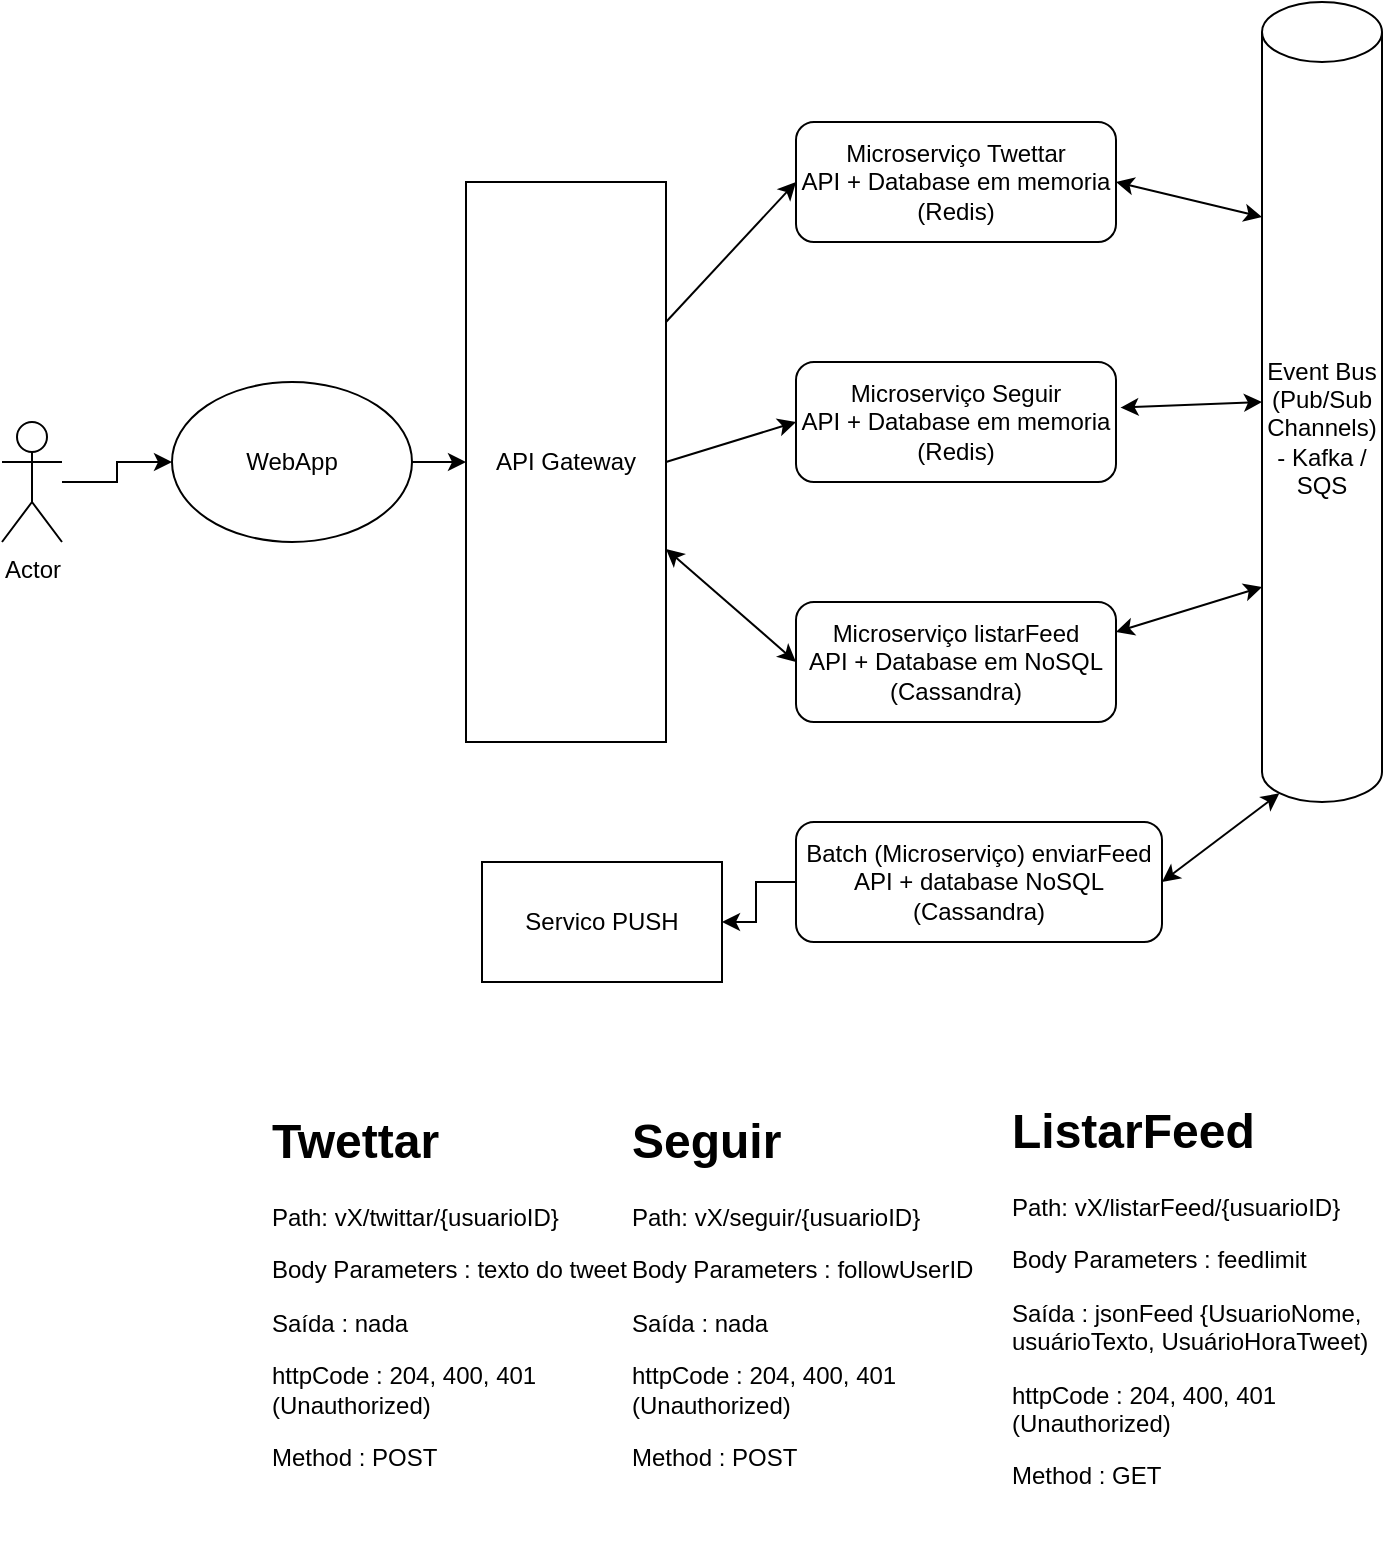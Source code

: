 <mxfile version="20.8.10" type="device"><diagram id="C5RBs43oDa-KdzZeNtuy" name="Page-1"><mxGraphModel dx="1494" dy="772" grid="1" gridSize="10" guides="1" tooltips="1" connect="1" arrows="1" fold="1" page="1" pageScale="1" pageWidth="827" pageHeight="1169" math="0" shadow="0"><root><mxCell id="WIyWlLk6GJQsqaUBKTNV-0"/><mxCell id="WIyWlLk6GJQsqaUBKTNV-1" parent="WIyWlLk6GJQsqaUBKTNV-0"/><mxCell id="0QAVk_Ysv54ar03oovOK-6" style="edgeStyle=orthogonalEdgeStyle;rounded=0;orthogonalLoop=1;jettySize=auto;html=1;entryX=0;entryY=0.5;entryDx=0;entryDy=0;" edge="1" parent="WIyWlLk6GJQsqaUBKTNV-1" source="0QAVk_Ysv54ar03oovOK-3" target="0QAVk_Ysv54ar03oovOK-5"><mxGeometry relative="1" as="geometry"/></mxCell><mxCell id="0QAVk_Ysv54ar03oovOK-3" value="Actor" style="shape=umlActor;verticalLabelPosition=bottom;verticalAlign=top;html=1;outlineConnect=0;" vertex="1" parent="WIyWlLk6GJQsqaUBKTNV-1"><mxGeometry x="10" y="250" width="30" height="60" as="geometry"/></mxCell><mxCell id="0QAVk_Ysv54ar03oovOK-4" value="API Gateway" style="rounded=0;whiteSpace=wrap;html=1;" vertex="1" parent="WIyWlLk6GJQsqaUBKTNV-1"><mxGeometry x="242" y="130" width="100" height="280" as="geometry"/></mxCell><mxCell id="0QAVk_Ysv54ar03oovOK-7" style="edgeStyle=orthogonalEdgeStyle;rounded=0;orthogonalLoop=1;jettySize=auto;html=1;" edge="1" parent="WIyWlLk6GJQsqaUBKTNV-1" source="0QAVk_Ysv54ar03oovOK-5" target="0QAVk_Ysv54ar03oovOK-4"><mxGeometry relative="1" as="geometry"/></mxCell><mxCell id="0QAVk_Ysv54ar03oovOK-5" value="WebApp" style="ellipse;whiteSpace=wrap;html=1;" vertex="1" parent="WIyWlLk6GJQsqaUBKTNV-1"><mxGeometry x="95" y="230" width="120" height="80" as="geometry"/></mxCell><mxCell id="0QAVk_Ysv54ar03oovOK-8" value="Microserviço Twettar&lt;br&gt;API + Database em memoria (Redis)" style="rounded=1;whiteSpace=wrap;html=1;" vertex="1" parent="WIyWlLk6GJQsqaUBKTNV-1"><mxGeometry x="407" y="100" width="160" height="60" as="geometry"/></mxCell><mxCell id="0QAVk_Ysv54ar03oovOK-9" value="Microserviço Seguir&lt;br&gt;API + Database em memoria (Redis)" style="rounded=1;whiteSpace=wrap;html=1;" vertex="1" parent="WIyWlLk6GJQsqaUBKTNV-1"><mxGeometry x="407" y="220" width="160" height="60" as="geometry"/></mxCell><mxCell id="0QAVk_Ysv54ar03oovOK-10" value="Microserviço listarFeed&lt;br&gt;API + Database em NoSQL (Cassandra)" style="rounded=1;whiteSpace=wrap;html=1;" vertex="1" parent="WIyWlLk6GJQsqaUBKTNV-1"><mxGeometry x="407" y="340" width="160" height="60" as="geometry"/></mxCell><mxCell id="0QAVk_Ysv54ar03oovOK-12" value="" style="endArrow=classic;html=1;rounded=0;entryX=0;entryY=0.5;entryDx=0;entryDy=0;exitX=1;exitY=0.25;exitDx=0;exitDy=0;" edge="1" parent="WIyWlLk6GJQsqaUBKTNV-1" source="0QAVk_Ysv54ar03oovOK-4" target="0QAVk_Ysv54ar03oovOK-8"><mxGeometry width="50" height="50" relative="1" as="geometry"><mxPoint x="387" y="180" as="sourcePoint"/><mxPoint x="407" y="190" as="targetPoint"/></mxGeometry></mxCell><mxCell id="0QAVk_Ysv54ar03oovOK-13" value="" style="endArrow=classic;html=1;rounded=0;entryX=0;entryY=0.5;entryDx=0;entryDy=0;exitX=1;exitY=0.5;exitDx=0;exitDy=0;" edge="1" parent="WIyWlLk6GJQsqaUBKTNV-1" source="0QAVk_Ysv54ar03oovOK-4" target="0QAVk_Ysv54ar03oovOK-9"><mxGeometry width="50" height="50" relative="1" as="geometry"><mxPoint x="387" y="240" as="sourcePoint"/><mxPoint x="457" y="140" as="targetPoint"/></mxGeometry></mxCell><mxCell id="0QAVk_Ysv54ar03oovOK-16" value="Event Bus (Pub/Sub Channels) - Kafka / SQS" style="shape=cylinder3;whiteSpace=wrap;html=1;boundedLbl=1;backgroundOutline=1;size=15;" vertex="1" parent="WIyWlLk6GJQsqaUBKTNV-1"><mxGeometry x="640" y="40" width="60" height="400" as="geometry"/></mxCell><mxCell id="0QAVk_Ysv54ar03oovOK-17" value="" style="endArrow=classic;startArrow=classic;html=1;rounded=0;entryX=0;entryY=0;entryDx=0;entryDy=107.5;entryPerimeter=0;exitX=1;exitY=0.5;exitDx=0;exitDy=0;" edge="1" parent="WIyWlLk6GJQsqaUBKTNV-1" source="0QAVk_Ysv54ar03oovOK-8" target="0QAVk_Ysv54ar03oovOK-16"><mxGeometry width="50" height="50" relative="1" as="geometry"><mxPoint x="390" y="220" as="sourcePoint"/><mxPoint x="440" y="170" as="targetPoint"/></mxGeometry></mxCell><mxCell id="0QAVk_Ysv54ar03oovOK-18" value="" style="endArrow=classic;startArrow=classic;html=1;rounded=0;entryX=0;entryY=0.5;entryDx=0;entryDy=0;entryPerimeter=0;exitX=1.014;exitY=0.38;exitDx=0;exitDy=0;exitPerimeter=0;" edge="1" parent="WIyWlLk6GJQsqaUBKTNV-1" source="0QAVk_Ysv54ar03oovOK-9" target="0QAVk_Ysv54ar03oovOK-16"><mxGeometry width="50" height="50" relative="1" as="geometry"><mxPoint x="577" y="140" as="sourcePoint"/><mxPoint x="650" y="157.5" as="targetPoint"/></mxGeometry></mxCell><mxCell id="0QAVk_Ysv54ar03oovOK-19" value="" style="endArrow=classic;startArrow=classic;html=1;rounded=0;entryX=0;entryY=0;entryDx=0;entryDy=292.5;entryPerimeter=0;exitX=1;exitY=0.25;exitDx=0;exitDy=0;" edge="1" parent="WIyWlLk6GJQsqaUBKTNV-1" source="0QAVk_Ysv54ar03oovOK-10" target="0QAVk_Ysv54ar03oovOK-16"><mxGeometry width="50" height="50" relative="1" as="geometry"><mxPoint x="587" y="150" as="sourcePoint"/><mxPoint x="660" y="167.5" as="targetPoint"/></mxGeometry></mxCell><mxCell id="0QAVk_Ysv54ar03oovOK-27" style="edgeStyle=orthogonalEdgeStyle;rounded=0;orthogonalLoop=1;jettySize=auto;html=1;" edge="1" parent="WIyWlLk6GJQsqaUBKTNV-1" source="0QAVk_Ysv54ar03oovOK-20" target="0QAVk_Ysv54ar03oovOK-26"><mxGeometry relative="1" as="geometry"/></mxCell><mxCell id="0QAVk_Ysv54ar03oovOK-20" value="Batch (Microserviço) enviarFeed&lt;br&gt;API + database NoSQL&lt;br&gt;(Cassandra)" style="rounded=1;whiteSpace=wrap;html=1;" vertex="1" parent="WIyWlLk6GJQsqaUBKTNV-1"><mxGeometry x="407" y="450" width="183" height="60" as="geometry"/></mxCell><mxCell id="0QAVk_Ysv54ar03oovOK-21" value="" style="endArrow=classic;startArrow=classic;html=1;rounded=0;entryX=0.145;entryY=1;entryDx=0;entryDy=-4.35;entryPerimeter=0;exitX=1;exitY=0.5;exitDx=0;exitDy=0;" edge="1" parent="WIyWlLk6GJQsqaUBKTNV-1" source="0QAVk_Ysv54ar03oovOK-20" target="0QAVk_Ysv54ar03oovOK-16"><mxGeometry width="50" height="50" relative="1" as="geometry"><mxPoint x="567" y="491.25" as="sourcePoint"/><mxPoint x="640" y="468.75" as="targetPoint"/></mxGeometry></mxCell><mxCell id="0QAVk_Ysv54ar03oovOK-24" value="" style="endArrow=classic;startArrow=classic;html=1;rounded=0;entryX=0;entryY=0.5;entryDx=0;entryDy=0;" edge="1" parent="WIyWlLk6GJQsqaUBKTNV-1" source="0QAVk_Ysv54ar03oovOK-4" target="0QAVk_Ysv54ar03oovOK-10"><mxGeometry width="50" height="50" relative="1" as="geometry"><mxPoint x="260" y="540" as="sourcePoint"/><mxPoint x="310" y="490" as="targetPoint"/></mxGeometry></mxCell><mxCell id="0QAVk_Ysv54ar03oovOK-26" value="Servico PUSH" style="rounded=0;whiteSpace=wrap;html=1;" vertex="1" parent="WIyWlLk6GJQsqaUBKTNV-1"><mxGeometry x="250" y="470" width="120" height="60" as="geometry"/></mxCell><mxCell id="0QAVk_Ysv54ar03oovOK-28" value="&lt;h1&gt;Twettar&lt;/h1&gt;&lt;p&gt;Path: vX/twittar/{usuarioID}&lt;/p&gt;&lt;p&gt;&lt;span style=&quot;background-color: initial;&quot;&gt;Body Parameters : texto do tweet&lt;/span&gt;&lt;br&gt;&lt;/p&gt;&lt;p&gt;Saída : nada&lt;/p&gt;&lt;p&gt;httpCode : 204, 400, 401 (Unauthorized)&lt;/p&gt;&lt;p&gt;Method : POST&lt;/p&gt;" style="text;html=1;strokeColor=none;fillColor=none;spacing=5;spacingTop=-20;whiteSpace=wrap;overflow=hidden;rounded=0;" vertex="1" parent="WIyWlLk6GJQsqaUBKTNV-1"><mxGeometry x="140" y="590" width="190" height="220" as="geometry"/></mxCell><mxCell id="0QAVk_Ysv54ar03oovOK-29" value="&lt;h1&gt;Seguir&lt;/h1&gt;&lt;p style=&quot;border-color: var(--border-color);&quot;&gt;Path: vX/seguir/{usuarioID}&lt;/p&gt;&lt;p style=&quot;border-color: var(--border-color);&quot;&gt;Body Parameters : followUserID&lt;/p&gt;&lt;p&gt;Saída : nada&lt;/p&gt;&lt;p style=&quot;border-color: var(--border-color);&quot;&gt;httpCode : 204, 400, 401 (Unauthorized)&lt;/p&gt;&lt;p style=&quot;border-color: var(--border-color);&quot;&gt;Method : POST&lt;/p&gt;" style="text;html=1;strokeColor=none;fillColor=none;spacing=5;spacingTop=-20;whiteSpace=wrap;overflow=hidden;rounded=0;" vertex="1" parent="WIyWlLk6GJQsqaUBKTNV-1"><mxGeometry x="320" y="590" width="190" height="230" as="geometry"/></mxCell><mxCell id="0QAVk_Ysv54ar03oovOK-30" value="&lt;h1&gt;ListarFeed&lt;/h1&gt;&lt;p style=&quot;border-color: var(--border-color);&quot;&gt;Path: vX/listarFeed/{usuarioID}&lt;/p&gt;&lt;p style=&quot;border-color: var(--border-color);&quot;&gt;Body Parameters : feedlimit&lt;/p&gt;&lt;p style=&quot;border-color: var(--border-color);&quot;&gt;Saída : jsonFeed {UsuarioNome, usuárioTexto, UsuárioHoraTweet)&lt;/p&gt;&lt;p style=&quot;border-color: var(--border-color);&quot;&gt;httpCode : 204, 400, 401 (Unauthorized)&lt;/p&gt;&lt;p style=&quot;border-color: var(--border-color);&quot;&gt;Method : GET&lt;/p&gt;" style="text;html=1;strokeColor=none;fillColor=none;spacing=5;spacingTop=-20;whiteSpace=wrap;overflow=hidden;rounded=0;" vertex="1" parent="WIyWlLk6GJQsqaUBKTNV-1"><mxGeometry x="510" y="585" width="190" height="230" as="geometry"/></mxCell></root></mxGraphModel></diagram></mxfile>
